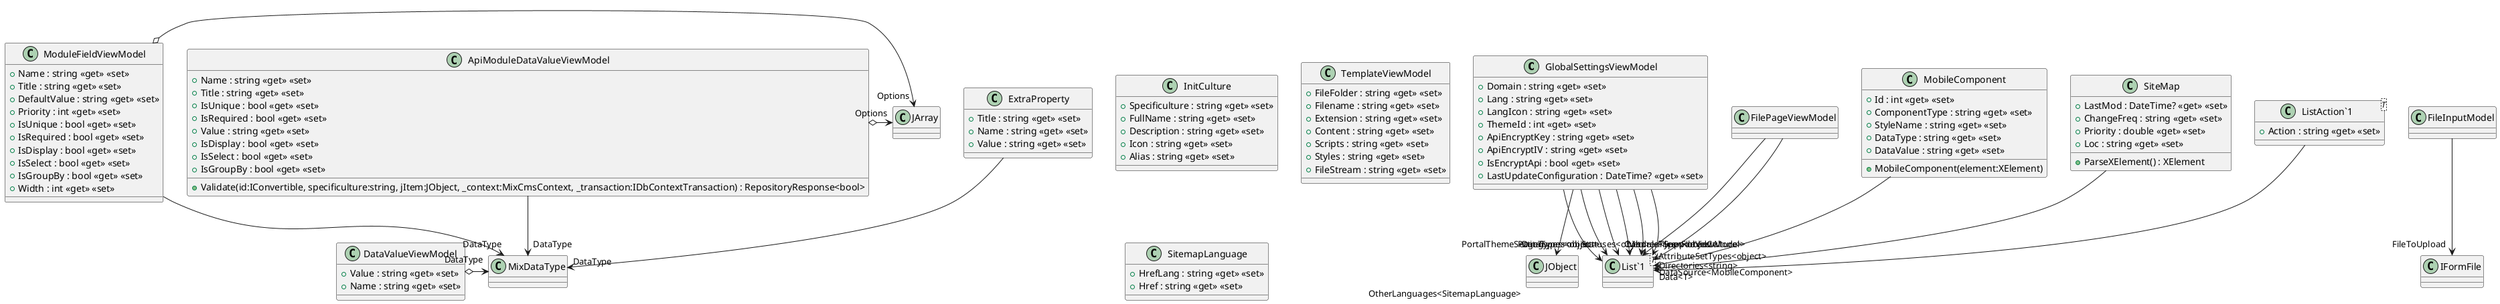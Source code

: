@startuml
class GlobalSettingsViewModel {
    + Domain : string <<get>> <<set>>
    + Lang : string <<get>> <<set>>
    + LangIcon : string <<get>> <<set>>
    + ThemeId : int <<get>> <<set>>
    + ApiEncryptKey : string <<get>> <<set>>
    + ApiEncryptIV : string <<get>> <<set>>
    + IsEncryptApi : bool <<get>> <<set>>
    + LastUpdateConfiguration : DateTime? <<get>> <<set>>
}
class FilePageViewModel {
}
class InitCulture {
    + Specificulture : string <<get>> <<set>>
    + FullName : string <<get>> <<set>>
    + Description : string <<get>> <<set>>
    + Icon : string <<get>> <<set>>
    + Alias : string <<get>> <<set>>
}
class ExtraProperty {
    + Title : string <<get>> <<set>>
    + Name : string <<get>> <<set>>
    + Value : string <<get>> <<set>>
}
class DataValueViewModel {
    + Value : string <<get>> <<set>>
    + Name : string <<get>> <<set>>
}
class TemplateViewModel {
    + FileFolder : string <<get>> <<set>>
    + Filename : string <<get>> <<set>>
    + Extension : string <<get>> <<set>>
    + Content : string <<get>> <<set>>
    + Scripts : string <<get>> <<set>>
    + Styles : string <<get>> <<set>>
    + FileStream : string <<get>> <<set>>
}
class ModuleFieldViewModel {
    + Name : string <<get>> <<set>>
    + Title : string <<get>> <<set>>
    + DefaultValue : string <<get>> <<set>>
    + Priority : int <<get>> <<set>>
    + IsUnique : bool <<get>> <<set>>
    + IsRequired : bool <<get>> <<set>>
    + IsDisplay : bool <<get>> <<set>>
    + IsSelect : bool <<get>> <<set>>
    + IsGroupBy : bool <<get>> <<set>>
    + Width : int <<get>> <<set>>
}
class ApiModuleDataValueViewModel {
    + Name : string <<get>> <<set>>
    + Title : string <<get>> <<set>>
    + IsUnique : bool <<get>> <<set>>
    + IsRequired : bool <<get>> <<set>>
    + Value : string <<get>> <<set>>
    + IsDisplay : bool <<get>> <<set>>
    + IsSelect : bool <<get>> <<set>>
    + IsGroupBy : bool <<get>> <<set>>
    + Validate(id:IConvertible, specificulture:string, jItem:JObject, _context:MixCmsContext, _transaction:IDbContextTransaction) : RepositoryResponse<bool>
}
class MobileComponent {
    + Id : int <<get>> <<set>>
    + ComponentType : string <<get>> <<set>>
    + StyleName : string <<get>> <<set>>
    + DataType : string <<get>> <<set>>
    + DataValue : string <<get>> <<set>>
    + MobileComponent(element:XElement)
}
class SiteMap {
    + LastMod : DateTime? <<get>> <<set>>
    + ChangeFreq : string <<get>> <<set>>
    + Priority : double <<get>> <<set>>
    + Loc : string <<get>> <<set>>
    + ParseXElement() : XElement
}
class "ListAction`1"<T> {
    + Action : string <<get>> <<set>>
}
class SitemapLanguage {
    + HrefLang : string <<get>> <<set>>
    + Href : string <<get>> <<set>>
}
class FileInputModel {
}
class "List`1"<T> {
}
GlobalSettingsViewModel --> "PortalThemeSettings" JObject
GlobalSettingsViewModel --> "Cultures<SupportedCulture>" "List`1"
GlobalSettingsViewModel --> "PageTypes<object>" "List`1"
GlobalSettingsViewModel --> "ModuleTypes<object>" "List`1"
GlobalSettingsViewModel --> "AttributeSetTypes<object>" "List`1"
GlobalSettingsViewModel --> "DataTypes<object>" "List`1"
GlobalSettingsViewModel --> "Statuses<object>" "List`1"
FilePageViewModel --> "Files<FileViewModel>" "List`1"
FilePageViewModel --> "Directories<string>" "List`1"
ExtraProperty --> "DataType" MixDataType
DataValueViewModel o-> "DataType" MixDataType
ModuleFieldViewModel o-> "Options" JArray
ModuleFieldViewModel --> "DataType" MixDataType
ApiModuleDataValueViewModel --> "DataType" MixDataType
ApiModuleDataValueViewModel o-> "Options" JArray
MobileComponent --> "DataSource<MobileComponent>" "List`1"
SiteMap --> "OtherLanguages<SitemapLanguage>" "List`1"
"ListAction`1" --> "Data<T>" "List`1"
FileInputModel --> "FileToUpload" IFormFile
@enduml
